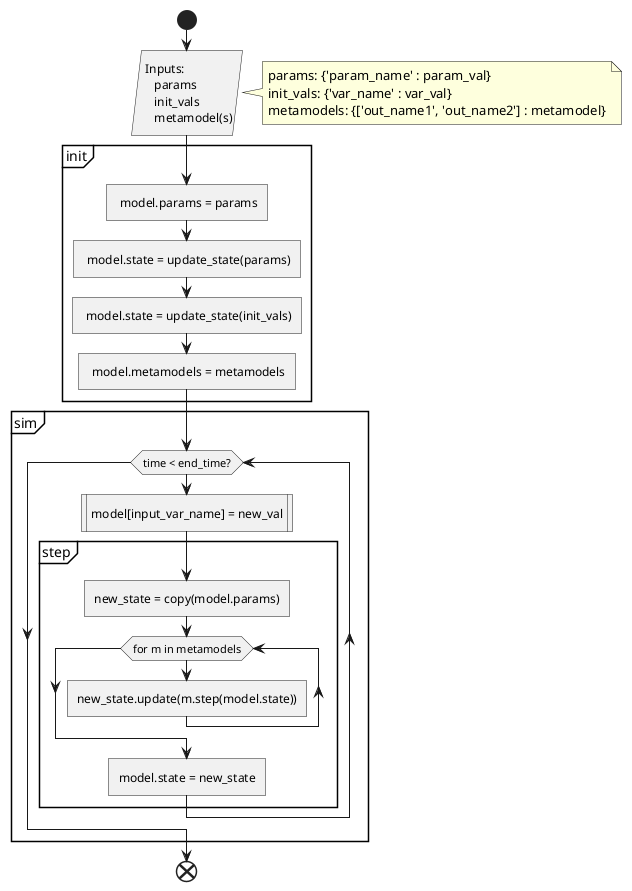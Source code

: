@startuml


start

: Inputs: 
    params
    init_vals
    metamodel(s)/
    note right
        params: {'param_name' : param_val}
        init_vals: {'var_name' : var_val}
        metamodels: {['out_name1', 'out_name2'] : metamodel}
    end note

partition init {
    : model.params = params]
    
    : model.state = update_state(params)]
    
    : model.state = update_state(init_vals)]

    : model.metamodels = metamodels]
}

 
partition sim {

    while (time < end_time?)
        :model[input_var_name] = new_val|    
        
        partition step {
            :new_state = copy(model.params)]
            
            while (for m in metamodels)
                :new_state.update(m.step(model.state))] 
            end while
            
            :model.state = new_state]
        }
        
    end while
}

end


@enduml